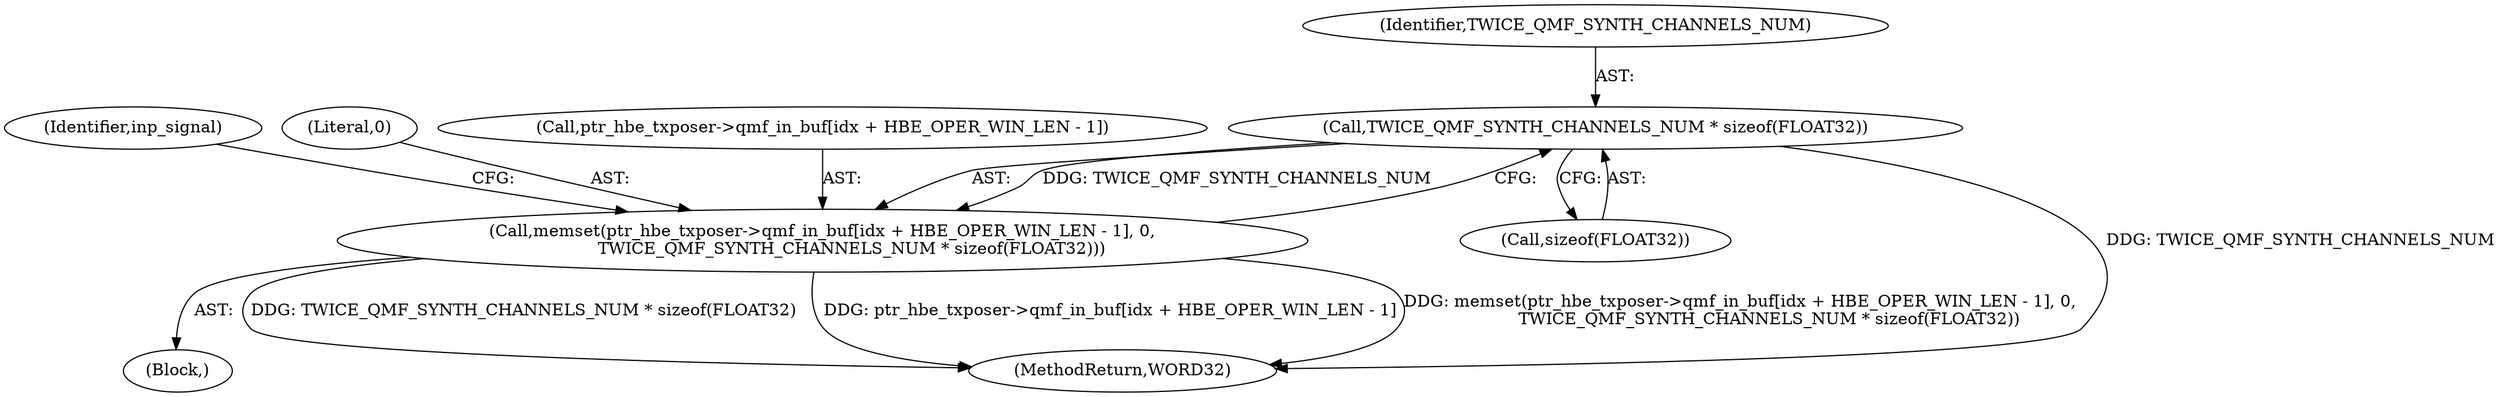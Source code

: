 digraph "0_Android_04e8cd58f075bec5892e369c8deebca9c67e855c_2@API" {
"1000173" [label="(Call,TWICE_QMF_SYNTH_CHANNELS_NUM * sizeof(FLOAT32))"];
"1000162" [label="(Call,memset(ptr_hbe_txposer->qmf_in_buf[idx + HBE_OPER_WIN_LEN - 1], 0,\n           TWICE_QMF_SYNTH_CHANNELS_NUM * sizeof(FLOAT32)))"];
"1000131" [label="(Block,)"];
"1000178" [label="(Identifier,inp_signal)"];
"1000173" [label="(Call,TWICE_QMF_SYNTH_CHANNELS_NUM * sizeof(FLOAT32))"];
"1000175" [label="(Call,sizeof(FLOAT32))"];
"1000174" [label="(Identifier,TWICE_QMF_SYNTH_CHANNELS_NUM)"];
"1000579" [label="(MethodReturn,WORD32)"];
"1000162" [label="(Call,memset(ptr_hbe_txposer->qmf_in_buf[idx + HBE_OPER_WIN_LEN - 1], 0,\n           TWICE_QMF_SYNTH_CHANNELS_NUM * sizeof(FLOAT32)))"];
"1000172" [label="(Literal,0)"];
"1000163" [label="(Call,ptr_hbe_txposer->qmf_in_buf[idx + HBE_OPER_WIN_LEN - 1])"];
"1000173" -> "1000162"  [label="AST: "];
"1000173" -> "1000175"  [label="CFG: "];
"1000174" -> "1000173"  [label="AST: "];
"1000175" -> "1000173"  [label="AST: "];
"1000162" -> "1000173"  [label="CFG: "];
"1000173" -> "1000579"  [label="DDG: TWICE_QMF_SYNTH_CHANNELS_NUM"];
"1000173" -> "1000162"  [label="DDG: TWICE_QMF_SYNTH_CHANNELS_NUM"];
"1000162" -> "1000131"  [label="AST: "];
"1000163" -> "1000162"  [label="AST: "];
"1000172" -> "1000162"  [label="AST: "];
"1000178" -> "1000162"  [label="CFG: "];
"1000162" -> "1000579"  [label="DDG: TWICE_QMF_SYNTH_CHANNELS_NUM * sizeof(FLOAT32)"];
"1000162" -> "1000579"  [label="DDG: ptr_hbe_txposer->qmf_in_buf[idx + HBE_OPER_WIN_LEN - 1]"];
"1000162" -> "1000579"  [label="DDG: memset(ptr_hbe_txposer->qmf_in_buf[idx + HBE_OPER_WIN_LEN - 1], 0,\n           TWICE_QMF_SYNTH_CHANNELS_NUM * sizeof(FLOAT32))"];
}
